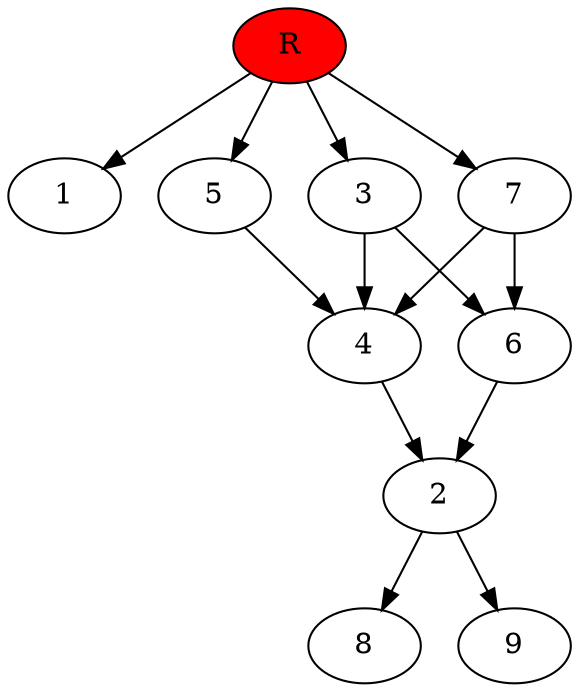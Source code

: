 digraph prb52492 {
	1
	2
	3
	4
	5
	6
	7
	8
	R [fillcolor="#ff0000" style=filled]
	2 -> 8
	2 -> 9
	3 -> 4
	3 -> 6
	4 -> 2
	5 -> 4
	6 -> 2
	7 -> 4
	7 -> 6
	R -> 1
	R -> 3
	R -> 5
	R -> 7
}
